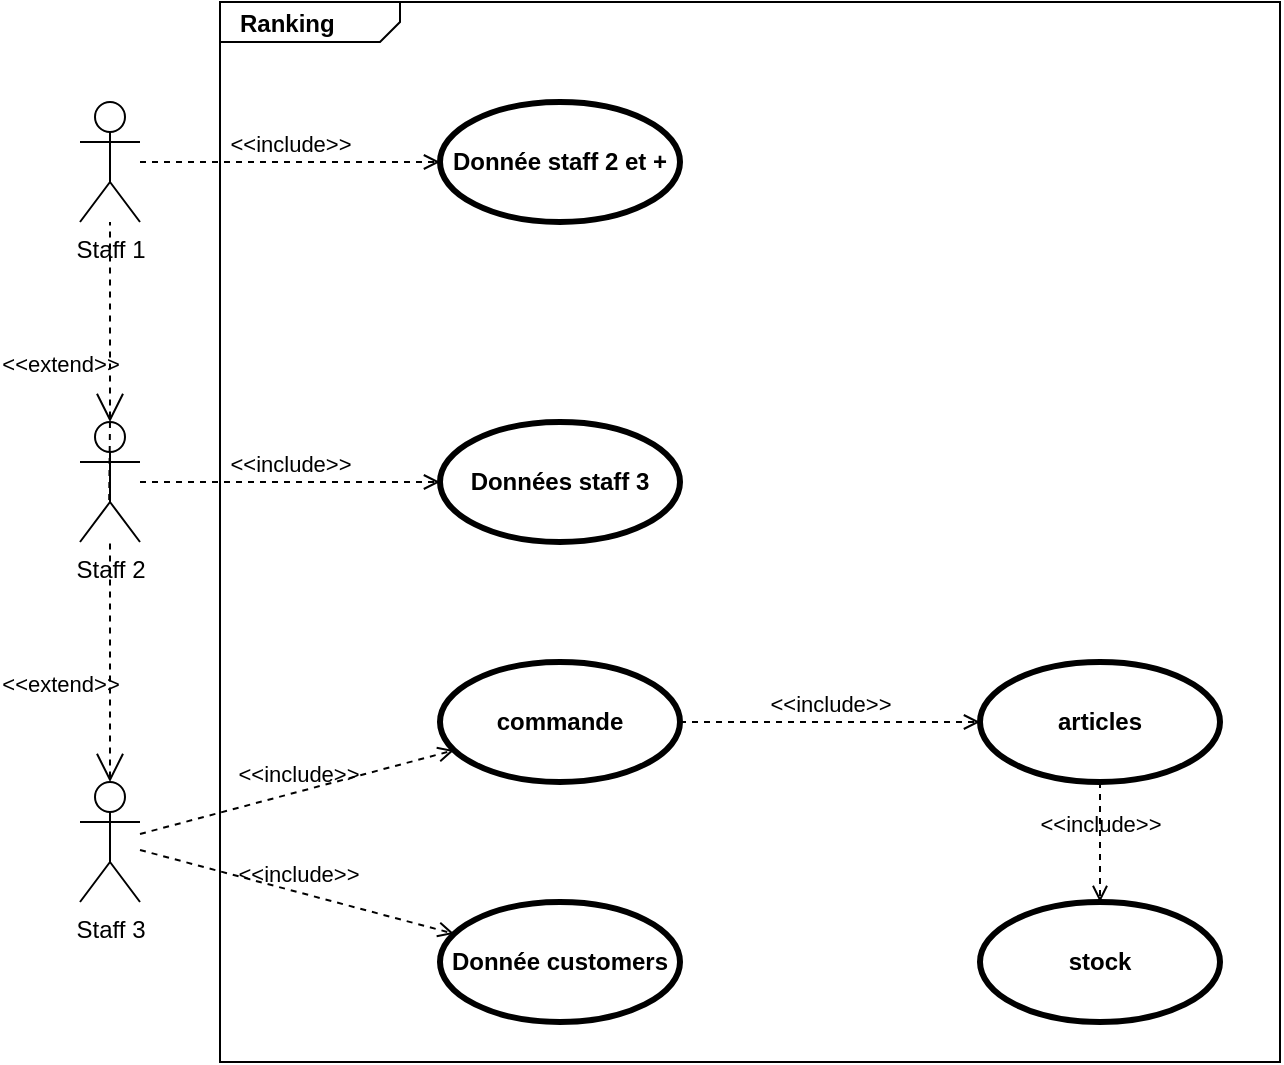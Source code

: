 <mxfile version="20.3.0" type="device"><diagram id="yw_2JOUN2sELRxpjQE1k" name="Diag use case"><mxGraphModel dx="865" dy="541" grid="1" gridSize="10" guides="1" tooltips="1" connect="1" arrows="1" fold="1" page="1" pageScale="1" pageWidth="827" pageHeight="1169" math="0" shadow="0"><root><mxCell id="0"/><mxCell id="1" parent="0"/><mxCell id="3awYt7qKahZpabFdS9xT-1" value="&lt;p style=&quot;margin:0px;margin-top:4px;margin-left:10px;text-align:left;&quot;&gt;&lt;b&gt;Ranking&lt;/b&gt;&lt;/p&gt;" style="html=1;shape=mxgraph.sysml.package;html=1;overflow=fill;whiteSpace=wrap;fillColor=none;" vertex="1" parent="1"><mxGeometry x="120" y="110" width="530" height="530" as="geometry"/></mxCell><mxCell id="3awYt7qKahZpabFdS9xT-2" value="Staff 1" style="shape=umlActor;html=1;verticalLabelPosition=bottom;verticalAlign=top;align=center;fillColor=none;" vertex="1" parent="1"><mxGeometry x="50" y="160" width="30" height="60" as="geometry"/></mxCell><mxCell id="3awYt7qKahZpabFdS9xT-6" value="Staff 3" style="shape=umlActor;html=1;verticalLabelPosition=bottom;verticalAlign=top;align=center;fillColor=none;" vertex="1" parent="1"><mxGeometry x="50" y="500" width="30" height="60" as="geometry"/></mxCell><mxCell id="3awYt7qKahZpabFdS9xT-8" value="&amp;lt;&amp;lt;extend&amp;gt;&amp;gt;" style="edgeStyle=none;html=1;startArrow=open;endArrow=none;startSize=12;verticalAlign=bottom;dashed=1;labelBackgroundColor=none;rounded=0;exitX=0.5;exitY=0;exitDx=0;exitDy=0;exitPerimeter=0;" edge="1" parent="1" source="3awYt7qKahZpabFdS9xT-5" target="3awYt7qKahZpabFdS9xT-2"><mxGeometry x="-0.6" y="25" width="160" relative="1" as="geometry"><mxPoint x="200" y="350" as="sourcePoint"/><mxPoint x="360" y="350" as="targetPoint"/><mxPoint as="offset"/></mxGeometry></mxCell><mxCell id="3awYt7qKahZpabFdS9xT-9" value="&amp;lt;&amp;lt;extend&amp;gt;&amp;gt;" style="edgeStyle=none;html=1;startArrow=none;endArrow=none;startSize=12;verticalAlign=bottom;dashed=1;labelBackgroundColor=none;rounded=0;exitX=0.5;exitY=0;exitDx=0;exitDy=0;exitPerimeter=0;" edge="1" parent="1" source="3awYt7qKahZpabFdS9xT-5"><mxGeometry x="1" y="-103" width="160" relative="1" as="geometry"><mxPoint x="64.58" y="460" as="sourcePoint"/><mxPoint x="64.58" y="360" as="targetPoint"/><mxPoint x="78" y="101" as="offset"/></mxGeometry></mxCell><mxCell id="3awYt7qKahZpabFdS9xT-10" value="Donnée customers" style="shape=ellipse;html=1;strokeWidth=3;fontStyle=1;whiteSpace=wrap;align=center;perimeter=ellipsePerimeter;fillColor=none;" vertex="1" parent="1"><mxGeometry x="230" y="560" width="120" height="60" as="geometry"/></mxCell><mxCell id="3awYt7qKahZpabFdS9xT-11" value="commande" style="shape=ellipse;html=1;strokeWidth=3;fontStyle=1;whiteSpace=wrap;align=center;perimeter=ellipsePerimeter;fillColor=none;" vertex="1" parent="1"><mxGeometry x="230" y="440" width="120" height="60" as="geometry"/></mxCell><mxCell id="GmJ6NvU2K9QCvQzde59w-1" value="articles" style="shape=ellipse;html=1;strokeWidth=3;fontStyle=1;whiteSpace=wrap;align=center;perimeter=ellipsePerimeter;fillColor=none;" vertex="1" parent="1"><mxGeometry x="500" y="440" width="120" height="60" as="geometry"/></mxCell><mxCell id="GmJ6NvU2K9QCvQzde59w-2" value="stock" style="shape=ellipse;html=1;strokeWidth=3;fontStyle=1;whiteSpace=wrap;align=center;perimeter=ellipsePerimeter;fillColor=none;" vertex="1" parent="1"><mxGeometry x="500" y="560" width="120" height="60" as="geometry"/></mxCell><mxCell id="GmJ6NvU2K9QCvQzde59w-3" value="Données staff 3" style="shape=ellipse;html=1;strokeWidth=3;fontStyle=1;whiteSpace=wrap;align=center;perimeter=ellipsePerimeter;fillColor=none;" vertex="1" parent="1"><mxGeometry x="230" y="320" width="120" height="60" as="geometry"/></mxCell><mxCell id="GmJ6NvU2K9QCvQzde59w-4" value="Donnée staff 2 et +" style="shape=ellipse;html=1;strokeWidth=3;fontStyle=1;whiteSpace=wrap;align=center;perimeter=ellipsePerimeter;fillColor=none;" vertex="1" parent="1"><mxGeometry x="230" y="160" width="120" height="60" as="geometry"/></mxCell><mxCell id="GmJ6NvU2K9QCvQzde59w-5" value="&amp;lt;&amp;lt;include&amp;gt;&amp;gt;" style="edgeStyle=none;html=1;endArrow=open;verticalAlign=bottom;dashed=1;labelBackgroundColor=none;rounded=0;" edge="1" parent="1" source="3awYt7qKahZpabFdS9xT-6" target="3awYt7qKahZpabFdS9xT-11"><mxGeometry width="160" relative="1" as="geometry"><mxPoint x="200" y="390" as="sourcePoint"/><mxPoint x="360" y="390" as="targetPoint"/></mxGeometry></mxCell><mxCell id="GmJ6NvU2K9QCvQzde59w-6" value="&amp;lt;&amp;lt;include&amp;gt;&amp;gt;" style="edgeStyle=none;html=1;endArrow=open;verticalAlign=bottom;dashed=1;labelBackgroundColor=none;rounded=0;" edge="1" parent="1" source="3awYt7qKahZpabFdS9xT-6" target="3awYt7qKahZpabFdS9xT-10"><mxGeometry width="160" relative="1" as="geometry"><mxPoint x="90" y="536.0" as="sourcePoint"/><mxPoint x="247.059" y="494.118" as="targetPoint"/></mxGeometry></mxCell><mxCell id="GmJ6NvU2K9QCvQzde59w-7" value="&amp;lt;&amp;lt;include&amp;gt;&amp;gt;" style="edgeStyle=none;html=1;endArrow=open;verticalAlign=bottom;dashed=1;labelBackgroundColor=none;rounded=0;" edge="1" parent="1" source="3awYt7qKahZpabFdS9xT-11" target="GmJ6NvU2K9QCvQzde59w-1"><mxGeometry width="160" relative="1" as="geometry"><mxPoint x="100" y="546.0" as="sourcePoint"/><mxPoint x="257.059" y="504.118" as="targetPoint"/></mxGeometry></mxCell><mxCell id="GmJ6NvU2K9QCvQzde59w-8" value="&amp;lt;&amp;lt;include&amp;gt;&amp;gt;" style="edgeStyle=none;html=1;endArrow=open;verticalAlign=bottom;dashed=1;labelBackgroundColor=none;rounded=0;" edge="1" parent="1" source="GmJ6NvU2K9QCvQzde59w-1" target="GmJ6NvU2K9QCvQzde59w-2"><mxGeometry width="160" relative="1" as="geometry"><mxPoint x="110" y="556.0" as="sourcePoint"/><mxPoint x="267.059" y="514.118" as="targetPoint"/></mxGeometry></mxCell><mxCell id="3awYt7qKahZpabFdS9xT-5" value="Staff 2" style="shape=umlActor;html=1;verticalLabelPosition=bottom;verticalAlign=top;align=center;fillColor=none;" vertex="1" parent="1"><mxGeometry x="50" y="320" width="30" height="60" as="geometry"/></mxCell><mxCell id="GmJ6NvU2K9QCvQzde59w-9" value="" style="edgeStyle=none;html=1;startArrow=open;endArrow=none;startSize=12;verticalAlign=bottom;dashed=1;labelBackgroundColor=none;rounded=0;exitX=0.5;exitY=0;exitDx=0;exitDy=0;exitPerimeter=0;" edge="1" parent="1" source="3awYt7qKahZpabFdS9xT-6" target="3awYt7qKahZpabFdS9xT-5"><mxGeometry x="-0.4" y="-25" width="160" relative="1" as="geometry"><mxPoint x="65" y="500" as="sourcePoint"/><mxPoint x="64.58" y="360.0" as="targetPoint"/><mxPoint as="offset"/></mxGeometry></mxCell><mxCell id="GmJ6NvU2K9QCvQzde59w-10" value="&amp;lt;&amp;lt;include&amp;gt;&amp;gt;" style="edgeStyle=none;html=1;endArrow=open;verticalAlign=bottom;dashed=1;labelBackgroundColor=none;rounded=0;" edge="1" parent="1" source="3awYt7qKahZpabFdS9xT-5" target="GmJ6NvU2K9QCvQzde59w-3"><mxGeometry width="160" relative="1" as="geometry"><mxPoint x="120" y="566.0" as="sourcePoint"/><mxPoint x="277.059" y="524.118" as="targetPoint"/></mxGeometry></mxCell><mxCell id="GmJ6NvU2K9QCvQzde59w-11" value="&amp;lt;&amp;lt;include&amp;gt;&amp;gt;" style="edgeStyle=none;html=1;endArrow=open;verticalAlign=bottom;dashed=1;labelBackgroundColor=none;rounded=0;" edge="1" parent="1" source="3awYt7qKahZpabFdS9xT-2" target="GmJ6NvU2K9QCvQzde59w-4"><mxGeometry width="160" relative="1" as="geometry"><mxPoint x="130" y="576.0" as="sourcePoint"/><mxPoint x="287.059" y="534.118" as="targetPoint"/></mxGeometry></mxCell></root></mxGraphModel></diagram></mxfile>